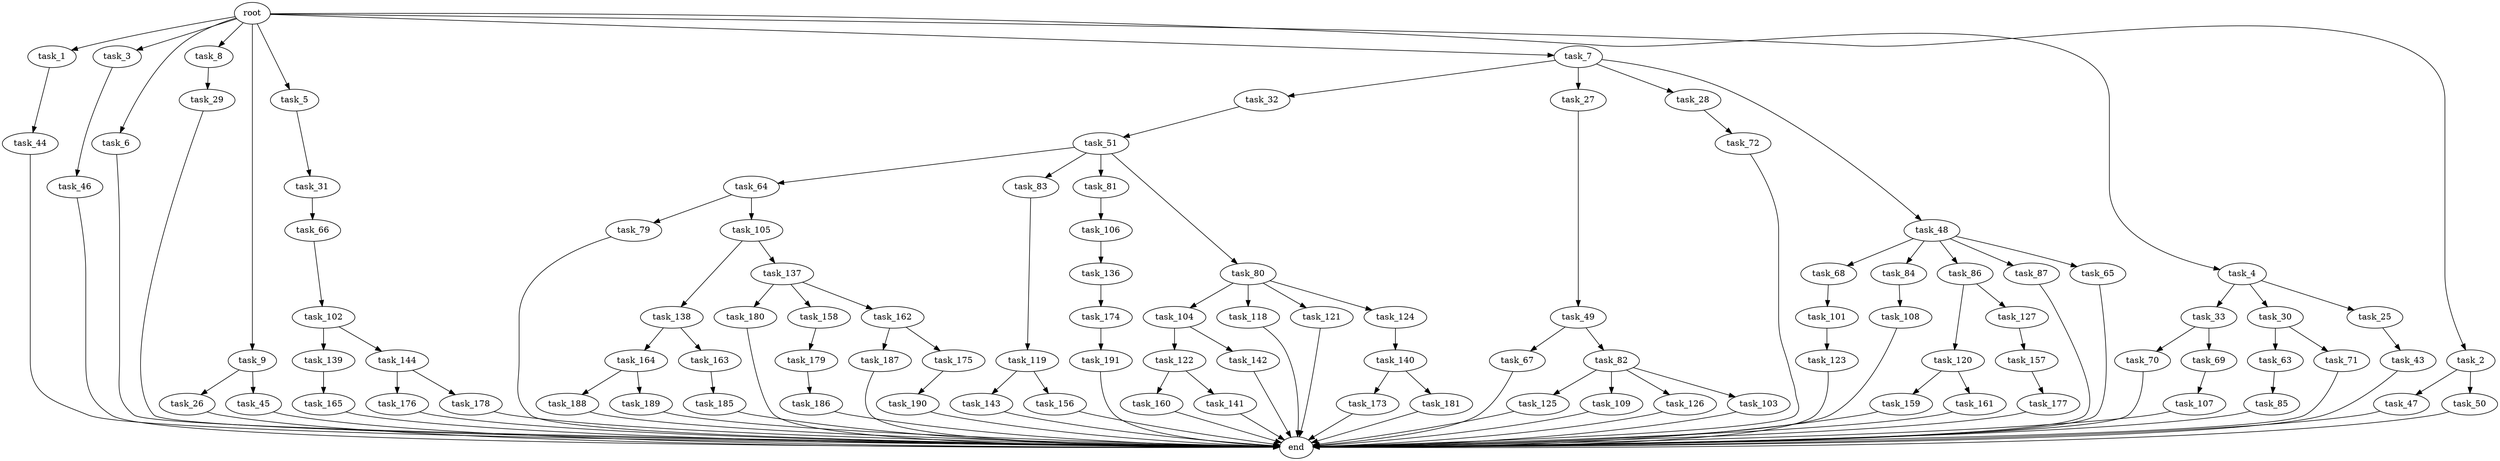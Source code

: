 digraph G {
  task_180 [size="420906795008.000000"];
  task_31 [size="137438953472.000000"];
  task_33 [size="309237645312.000000"];
  task_47 [size="34359738368.000000"];
  task_187 [size="420906795008.000000"];
  task_157 [size="137438953472.000000"];
  task_106 [size="695784701952.000000"];
  task_101 [size="420906795008.000000"];
  task_102 [size="137438953472.000000"];
  task_165 [size="309237645312.000000"];
  task_32 [size="137438953472.000000"];
  task_159 [size="549755813888.000000"];
  task_123 [size="137438953472.000000"];
  task_30 [size="309237645312.000000"];
  end [size="0.000000"];
  task_27 [size="137438953472.000000"];
  task_125 [size="137438953472.000000"];
  task_104 [size="77309411328.000000"];
  task_138 [size="214748364800.000000"];
  task_143 [size="549755813888.000000"];
  task_70 [size="695784701952.000000"];
  task_122 [size="549755813888.000000"];
  task_1 [size="1024.000000"];
  task_66 [size="137438953472.000000"];
  task_173 [size="549755813888.000000"];
  task_3 [size="1024.000000"];
  task_6 [size="1024.000000"];
  task_161 [size="549755813888.000000"];
  task_119 [size="137438953472.000000"];
  task_85 [size="214748364800.000000"];
  task_160 [size="695784701952.000000"];
  task_26 [size="34359738368.000000"];
  task_8 [size="1024.000000"];
  task_141 [size="695784701952.000000"];
  task_25 [size="309237645312.000000"];
  task_188 [size="214748364800.000000"];
  task_51 [size="214748364800.000000"];
  task_43 [size="420906795008.000000"];
  task_28 [size="137438953472.000000"];
  task_9 [size="1024.000000"];
  task_68 [size="309237645312.000000"];
  task_67 [size="34359738368.000000"];
  task_29 [size="549755813888.000000"];
  task_176 [size="858993459200.000000"];
  task_179 [size="858993459200.000000"];
  task_82 [size="34359738368.000000"];
  task_177 [size="420906795008.000000"];
  task_109 [size="137438953472.000000"];
  task_64 [size="137438953472.000000"];
  task_140 [size="549755813888.000000"];
  task_191 [size="77309411328.000000"];
  task_108 [size="695784701952.000000"];
  task_79 [size="309237645312.000000"];
  task_120 [size="214748364800.000000"];
  task_118 [size="77309411328.000000"];
  task_69 [size="695784701952.000000"];
  task_46 [size="137438953472.000000"];
  task_186 [size="77309411328.000000"];
  task_121 [size="77309411328.000000"];
  task_84 [size="309237645312.000000"];
  task_175 [size="420906795008.000000"];
  task_137 [size="214748364800.000000"];
  task_189 [size="214748364800.000000"];
  task_5 [size="1024.000000"];
  task_158 [size="420906795008.000000"];
  task_72 [size="77309411328.000000"];
  task_107 [size="309237645312.000000"];
  task_48 [size="137438953472.000000"];
  task_83 [size="137438953472.000000"];
  task_126 [size="137438953472.000000"];
  task_7 [size="1024.000000"];
  task_136 [size="420906795008.000000"];
  task_103 [size="137438953472.000000"];
  task_45 [size="34359738368.000000"];
  task_81 [size="137438953472.000000"];
  task_50 [size="34359738368.000000"];
  task_164 [size="137438953472.000000"];
  root [size="0.000000"];
  task_49 [size="34359738368.000000"];
  task_127 [size="214748364800.000000"];
  task_124 [size="77309411328.000000"];
  task_86 [size="309237645312.000000"];
  task_156 [size="549755813888.000000"];
  task_139 [size="858993459200.000000"];
  task_44 [size="214748364800.000000"];
  task_163 [size="137438953472.000000"];
  task_142 [size="549755813888.000000"];
  task_181 [size="549755813888.000000"];
  task_87 [size="309237645312.000000"];
  task_178 [size="858993459200.000000"];
  task_105 [size="309237645312.000000"];
  task_144 [size="858993459200.000000"];
  task_4 [size="1024.000000"];
  task_174 [size="214748364800.000000"];
  task_63 [size="34359738368.000000"];
  task_190 [size="77309411328.000000"];
  task_185 [size="549755813888.000000"];
  task_71 [size="34359738368.000000"];
  task_2 [size="1024.000000"];
  task_80 [size="137438953472.000000"];
  task_162 [size="420906795008.000000"];
  task_65 [size="309237645312.000000"];

  task_180 -> end [size="1.000000"];
  task_31 -> task_66 [size="134217728.000000"];
  task_33 -> task_69 [size="679477248.000000"];
  task_33 -> task_70 [size="679477248.000000"];
  task_47 -> end [size="1.000000"];
  task_187 -> end [size="1.000000"];
  task_157 -> task_177 [size="411041792.000000"];
  task_106 -> task_136 [size="411041792.000000"];
  task_101 -> task_123 [size="134217728.000000"];
  task_102 -> task_139 [size="838860800.000000"];
  task_102 -> task_144 [size="838860800.000000"];
  task_165 -> end [size="1.000000"];
  task_32 -> task_51 [size="209715200.000000"];
  task_159 -> end [size="1.000000"];
  task_123 -> end [size="1.000000"];
  task_30 -> task_71 [size="33554432.000000"];
  task_30 -> task_63 [size="33554432.000000"];
  task_27 -> task_49 [size="33554432.000000"];
  task_125 -> end [size="1.000000"];
  task_104 -> task_122 [size="536870912.000000"];
  task_104 -> task_142 [size="536870912.000000"];
  task_138 -> task_163 [size="134217728.000000"];
  task_138 -> task_164 [size="134217728.000000"];
  task_143 -> end [size="1.000000"];
  task_70 -> end [size="1.000000"];
  task_122 -> task_141 [size="679477248.000000"];
  task_122 -> task_160 [size="679477248.000000"];
  task_1 -> task_44 [size="209715200.000000"];
  task_66 -> task_102 [size="134217728.000000"];
  task_173 -> end [size="1.000000"];
  task_3 -> task_46 [size="134217728.000000"];
  task_6 -> end [size="1.000000"];
  task_161 -> end [size="1.000000"];
  task_119 -> task_143 [size="536870912.000000"];
  task_119 -> task_156 [size="536870912.000000"];
  task_85 -> end [size="1.000000"];
  task_160 -> end [size="1.000000"];
  task_26 -> end [size="1.000000"];
  task_8 -> task_29 [size="536870912.000000"];
  task_141 -> end [size="1.000000"];
  task_25 -> task_43 [size="411041792.000000"];
  task_188 -> end [size="1.000000"];
  task_51 -> task_64 [size="134217728.000000"];
  task_51 -> task_81 [size="134217728.000000"];
  task_51 -> task_80 [size="134217728.000000"];
  task_51 -> task_83 [size="134217728.000000"];
  task_43 -> end [size="1.000000"];
  task_28 -> task_72 [size="75497472.000000"];
  task_9 -> task_26 [size="33554432.000000"];
  task_9 -> task_45 [size="33554432.000000"];
  task_68 -> task_101 [size="411041792.000000"];
  task_67 -> end [size="1.000000"];
  task_29 -> end [size="1.000000"];
  task_176 -> end [size="1.000000"];
  task_179 -> task_186 [size="75497472.000000"];
  task_82 -> task_103 [size="134217728.000000"];
  task_82 -> task_109 [size="134217728.000000"];
  task_82 -> task_126 [size="134217728.000000"];
  task_82 -> task_125 [size="134217728.000000"];
  task_177 -> end [size="1.000000"];
  task_109 -> end [size="1.000000"];
  task_64 -> task_79 [size="301989888.000000"];
  task_64 -> task_105 [size="301989888.000000"];
  task_140 -> task_173 [size="536870912.000000"];
  task_140 -> task_181 [size="536870912.000000"];
  task_191 -> end [size="1.000000"];
  task_108 -> end [size="1.000000"];
  task_79 -> end [size="1.000000"];
  task_120 -> task_161 [size="536870912.000000"];
  task_120 -> task_159 [size="536870912.000000"];
  task_118 -> end [size="1.000000"];
  task_69 -> task_107 [size="301989888.000000"];
  task_46 -> end [size="1.000000"];
  task_186 -> end [size="1.000000"];
  task_121 -> end [size="1.000000"];
  task_84 -> task_108 [size="679477248.000000"];
  task_175 -> task_190 [size="75497472.000000"];
  task_137 -> task_180 [size="411041792.000000"];
  task_137 -> task_158 [size="411041792.000000"];
  task_137 -> task_162 [size="411041792.000000"];
  task_189 -> end [size="1.000000"];
  task_5 -> task_31 [size="134217728.000000"];
  task_158 -> task_179 [size="838860800.000000"];
  task_72 -> end [size="1.000000"];
  task_107 -> end [size="1.000000"];
  task_48 -> task_65 [size="301989888.000000"];
  task_48 -> task_68 [size="301989888.000000"];
  task_48 -> task_87 [size="301989888.000000"];
  task_48 -> task_84 [size="301989888.000000"];
  task_48 -> task_86 [size="301989888.000000"];
  task_83 -> task_119 [size="134217728.000000"];
  task_126 -> end [size="1.000000"];
  task_7 -> task_48 [size="134217728.000000"];
  task_7 -> task_27 [size="134217728.000000"];
  task_7 -> task_28 [size="134217728.000000"];
  task_7 -> task_32 [size="134217728.000000"];
  task_136 -> task_174 [size="209715200.000000"];
  task_103 -> end [size="1.000000"];
  task_45 -> end [size="1.000000"];
  task_81 -> task_106 [size="679477248.000000"];
  task_50 -> end [size="1.000000"];
  task_164 -> task_189 [size="209715200.000000"];
  task_164 -> task_188 [size="209715200.000000"];
  root -> task_9 [size="1.000000"];
  root -> task_5 [size="1.000000"];
  root -> task_7 [size="1.000000"];
  root -> task_2 [size="1.000000"];
  root -> task_1 [size="1.000000"];
  root -> task_8 [size="1.000000"];
  root -> task_4 [size="1.000000"];
  root -> task_3 [size="1.000000"];
  root -> task_6 [size="1.000000"];
  task_49 -> task_82 [size="33554432.000000"];
  task_49 -> task_67 [size="33554432.000000"];
  task_127 -> task_157 [size="134217728.000000"];
  task_124 -> task_140 [size="536870912.000000"];
  task_86 -> task_127 [size="209715200.000000"];
  task_86 -> task_120 [size="209715200.000000"];
  task_156 -> end [size="1.000000"];
  task_139 -> task_165 [size="301989888.000000"];
  task_44 -> end [size="1.000000"];
  task_163 -> task_185 [size="536870912.000000"];
  task_142 -> end [size="1.000000"];
  task_181 -> end [size="1.000000"];
  task_87 -> end [size="1.000000"];
  task_178 -> end [size="1.000000"];
  task_105 -> task_138 [size="209715200.000000"];
  task_105 -> task_137 [size="209715200.000000"];
  task_144 -> task_176 [size="838860800.000000"];
  task_144 -> task_178 [size="838860800.000000"];
  task_4 -> task_30 [size="301989888.000000"];
  task_4 -> task_33 [size="301989888.000000"];
  task_4 -> task_25 [size="301989888.000000"];
  task_174 -> task_191 [size="75497472.000000"];
  task_63 -> task_85 [size="209715200.000000"];
  task_190 -> end [size="1.000000"];
  task_185 -> end [size="1.000000"];
  task_71 -> end [size="1.000000"];
  task_2 -> task_50 [size="33554432.000000"];
  task_2 -> task_47 [size="33554432.000000"];
  task_80 -> task_121 [size="75497472.000000"];
  task_80 -> task_118 [size="75497472.000000"];
  task_80 -> task_124 [size="75497472.000000"];
  task_80 -> task_104 [size="75497472.000000"];
  task_162 -> task_187 [size="411041792.000000"];
  task_162 -> task_175 [size="411041792.000000"];
  task_65 -> end [size="1.000000"];
}
